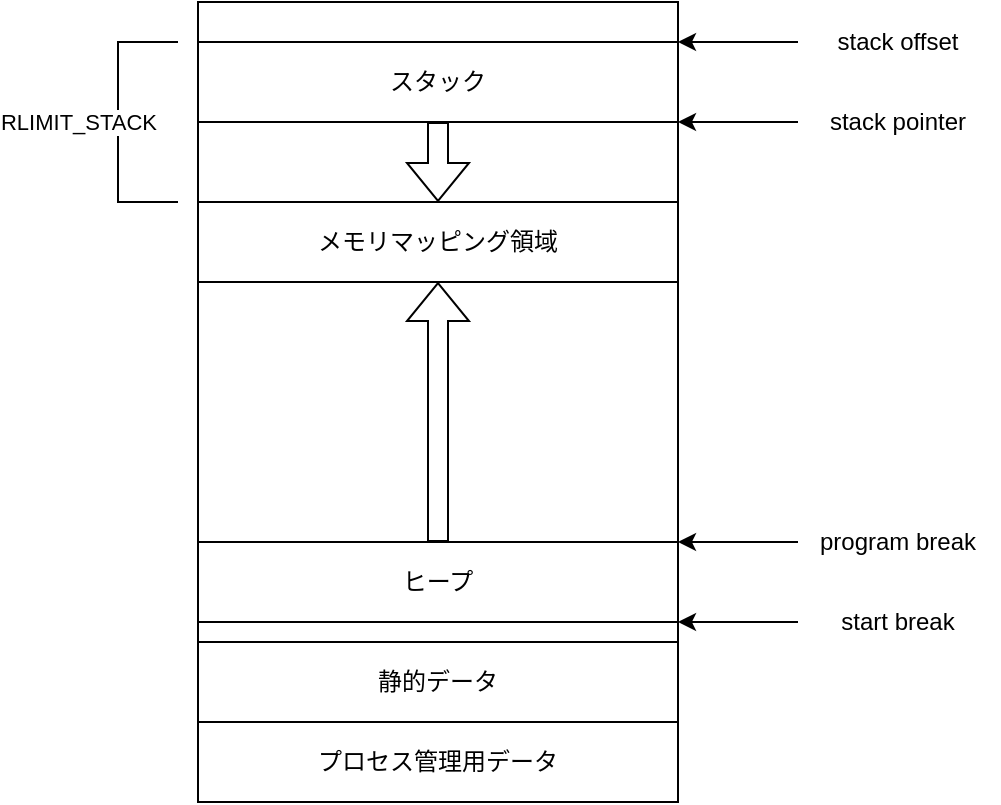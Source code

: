 <mxfile version="20.8.20" type="device"><diagram name="ページ1" id="kKgQB9JBGwVxBYiBJkGb"><mxGraphModel dx="770" dy="662" grid="1" gridSize="10" guides="1" tooltips="1" connect="1" arrows="1" fold="1" page="1" pageScale="1" pageWidth="827" pageHeight="1169" math="0" shadow="0"><root><mxCell id="0"/><mxCell id="1" parent="0"/><mxCell id="wUeugvwzO6JCcZFsllK1-7" value="" style="rounded=0;whiteSpace=wrap;html=1;" vertex="1" parent="1"><mxGeometry x="160" y="40" width="240" height="400" as="geometry"/></mxCell><mxCell id="wUeugvwzO6JCcZFsllK1-8" value="スタック" style="rounded=0;whiteSpace=wrap;html=1;" vertex="1" parent="1"><mxGeometry x="160" y="60" width="240" height="40" as="geometry"/></mxCell><mxCell id="wUeugvwzO6JCcZFsllK1-10" value="ヒープ" style="rounded=0;whiteSpace=wrap;html=1;" vertex="1" parent="1"><mxGeometry x="160" y="310" width="240" height="40" as="geometry"/></mxCell><mxCell id="wUeugvwzO6JCcZFsllK1-11" value="プロセス管理用データ" style="rounded=0;whiteSpace=wrap;html=1;" vertex="1" parent="1"><mxGeometry x="160" y="400" width="240" height="40" as="geometry"/></mxCell><mxCell id="wUeugvwzO6JCcZFsllK1-12" value="静的データ" style="rounded=0;whiteSpace=wrap;html=1;" vertex="1" parent="1"><mxGeometry x="160" y="360" width="240" height="40" as="geometry"/></mxCell><mxCell id="wUeugvwzO6JCcZFsllK1-13" value="メモリマッピング領域" style="rounded=0;whiteSpace=wrap;html=1;" vertex="1" parent="1"><mxGeometry x="160" y="140" width="240" height="40" as="geometry"/></mxCell><mxCell id="wUeugvwzO6JCcZFsllK1-16" value="" style="endArrow=classic;html=1;rounded=0;entryX=1;entryY=1;entryDx=0;entryDy=0;" edge="1" parent="1" target="wUeugvwzO6JCcZFsllK1-10"><mxGeometry width="50" height="50" relative="1" as="geometry"><mxPoint x="460" y="350" as="sourcePoint"/><mxPoint x="430" y="320" as="targetPoint"/></mxGeometry></mxCell><mxCell id="wUeugvwzO6JCcZFsllK1-17" value="start break" style="text;html=1;strokeColor=none;fillColor=none;align=center;verticalAlign=middle;whiteSpace=wrap;rounded=0;" vertex="1" parent="1"><mxGeometry x="460" y="340" width="100" height="20" as="geometry"/></mxCell><mxCell id="wUeugvwzO6JCcZFsllK1-18" value="" style="shape=flexArrow;endArrow=classic;html=1;rounded=0;exitX=0.5;exitY=0;exitDx=0;exitDy=0;entryX=0.5;entryY=1;entryDx=0;entryDy=0;" edge="1" parent="1" source="wUeugvwzO6JCcZFsllK1-10" target="wUeugvwzO6JCcZFsllK1-13"><mxGeometry width="50" height="50" relative="1" as="geometry"><mxPoint x="380" y="370" as="sourcePoint"/><mxPoint x="430" y="320" as="targetPoint"/></mxGeometry></mxCell><mxCell id="wUeugvwzO6JCcZFsllK1-19" value="" style="shape=flexArrow;endArrow=classic;html=1;rounded=0;exitX=0.5;exitY=1;exitDx=0;exitDy=0;entryX=0.5;entryY=0;entryDx=0;entryDy=0;" edge="1" parent="1" source="wUeugvwzO6JCcZFsllK1-8" target="wUeugvwzO6JCcZFsllK1-13"><mxGeometry width="50" height="50" relative="1" as="geometry"><mxPoint x="380" y="370" as="sourcePoint"/><mxPoint x="430" y="320" as="targetPoint"/></mxGeometry></mxCell><mxCell id="wUeugvwzO6JCcZFsllK1-20" value="" style="endArrow=classic;html=1;rounded=0;entryX=1;entryY=0;entryDx=0;entryDy=0;" edge="1" parent="1" target="wUeugvwzO6JCcZFsllK1-10"><mxGeometry width="50" height="50" relative="1" as="geometry"><mxPoint x="460" y="310" as="sourcePoint"/><mxPoint x="410" y="300" as="targetPoint"/></mxGeometry></mxCell><mxCell id="wUeugvwzO6JCcZFsllK1-21" value="program break" style="text;html=1;strokeColor=none;fillColor=none;align=center;verticalAlign=middle;whiteSpace=wrap;rounded=0;" vertex="1" parent="1"><mxGeometry x="460" y="300" width="100" height="20" as="geometry"/></mxCell><mxCell id="wUeugvwzO6JCcZFsllK1-22" value="" style="endArrow=classic;html=1;rounded=0;entryX=1;entryY=1;entryDx=0;entryDy=0;" edge="1" parent="1" target="wUeugvwzO6JCcZFsllK1-8"><mxGeometry width="50" height="50" relative="1" as="geometry"><mxPoint x="460" y="100" as="sourcePoint"/><mxPoint x="400" y="180" as="targetPoint"/></mxGeometry></mxCell><mxCell id="wUeugvwzO6JCcZFsllK1-23" value="stack pointer" style="text;html=1;strokeColor=none;fillColor=none;align=center;verticalAlign=middle;whiteSpace=wrap;rounded=0;" vertex="1" parent="1"><mxGeometry x="460" y="90" width="100" height="20" as="geometry"/></mxCell><mxCell id="wUeugvwzO6JCcZFsllK1-24" value="" style="endArrow=none;html=1;rounded=0;" edge="1" parent="1"><mxGeometry width="50" height="50" relative="1" as="geometry"><mxPoint x="150" y="140" as="sourcePoint"/><mxPoint x="150" y="60" as="targetPoint"/><Array as="points"><mxPoint x="120" y="140"/><mxPoint x="120" y="60"/></Array></mxGeometry></mxCell><mxCell id="wUeugvwzO6JCcZFsllK1-26" value="RLIMIT_STACK" style="edgeLabel;html=1;align=center;verticalAlign=middle;resizable=0;points=[];" vertex="1" connectable="0" parent="wUeugvwzO6JCcZFsllK1-24"><mxGeometry x="0.071" relative="1" as="geometry"><mxPoint x="-20" y="5" as="offset"/></mxGeometry></mxCell><mxCell id="wUeugvwzO6JCcZFsllK1-27" value="" style="endArrow=classic;html=1;rounded=0;entryX=1;entryY=0;entryDx=0;entryDy=0;" edge="1" parent="1" target="wUeugvwzO6JCcZFsllK1-8"><mxGeometry width="50" height="50" relative="1" as="geometry"><mxPoint x="460" y="60" as="sourcePoint"/><mxPoint x="400" y="60" as="targetPoint"/></mxGeometry></mxCell><mxCell id="wUeugvwzO6JCcZFsllK1-28" value="stack offset" style="text;html=1;strokeColor=none;fillColor=none;align=center;verticalAlign=middle;whiteSpace=wrap;rounded=0;" vertex="1" parent="1"><mxGeometry x="460" y="50" width="100" height="20" as="geometry"/></mxCell></root></mxGraphModel></diagram></mxfile>